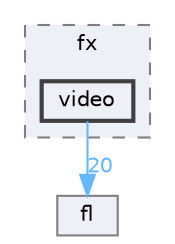 digraph "/home/runner/work/FastLED/FastLED/src/fx/video"
{
 // LATEX_PDF_SIZE
  bgcolor="transparent";
  edge [fontname=Helvetica,fontsize=10,labelfontname=Helvetica,labelfontsize=10];
  node [fontname=Helvetica,fontsize=10,shape=box,height=0.2,width=0.4];
  compound=true
  subgraph clusterdir_acbb946b833f21b16ec30aa21c4c3a72 {
    graph [ bgcolor="#edf0f7", pencolor="grey50", label="fx", fontname=Helvetica,fontsize=10 style="filled,dashed", URL="dir_acbb946b833f21b16ec30aa21c4c3a72.html",tooltip=""]
  dir_41db4d67e98c6097b43e1b5a33111e5f [label="video", fillcolor="#edf0f7", color="grey25", style="filled,bold", URL="dir_41db4d67e98c6097b43e1b5a33111e5f.html",tooltip=""];
  }
  dir_4d1829fa9bd13d7db71e765b2707b248 [label="fl", fillcolor="#edf0f7", color="grey50", style="filled", URL="dir_4d1829fa9bd13d7db71e765b2707b248.html",tooltip=""];
  dir_41db4d67e98c6097b43e1b5a33111e5f->dir_4d1829fa9bd13d7db71e765b2707b248 [headlabel="20", labeldistance=1.5 headhref="dir_000081_000027.html" href="dir_000081_000027.html" color="steelblue1" fontcolor="steelblue1"];
}
